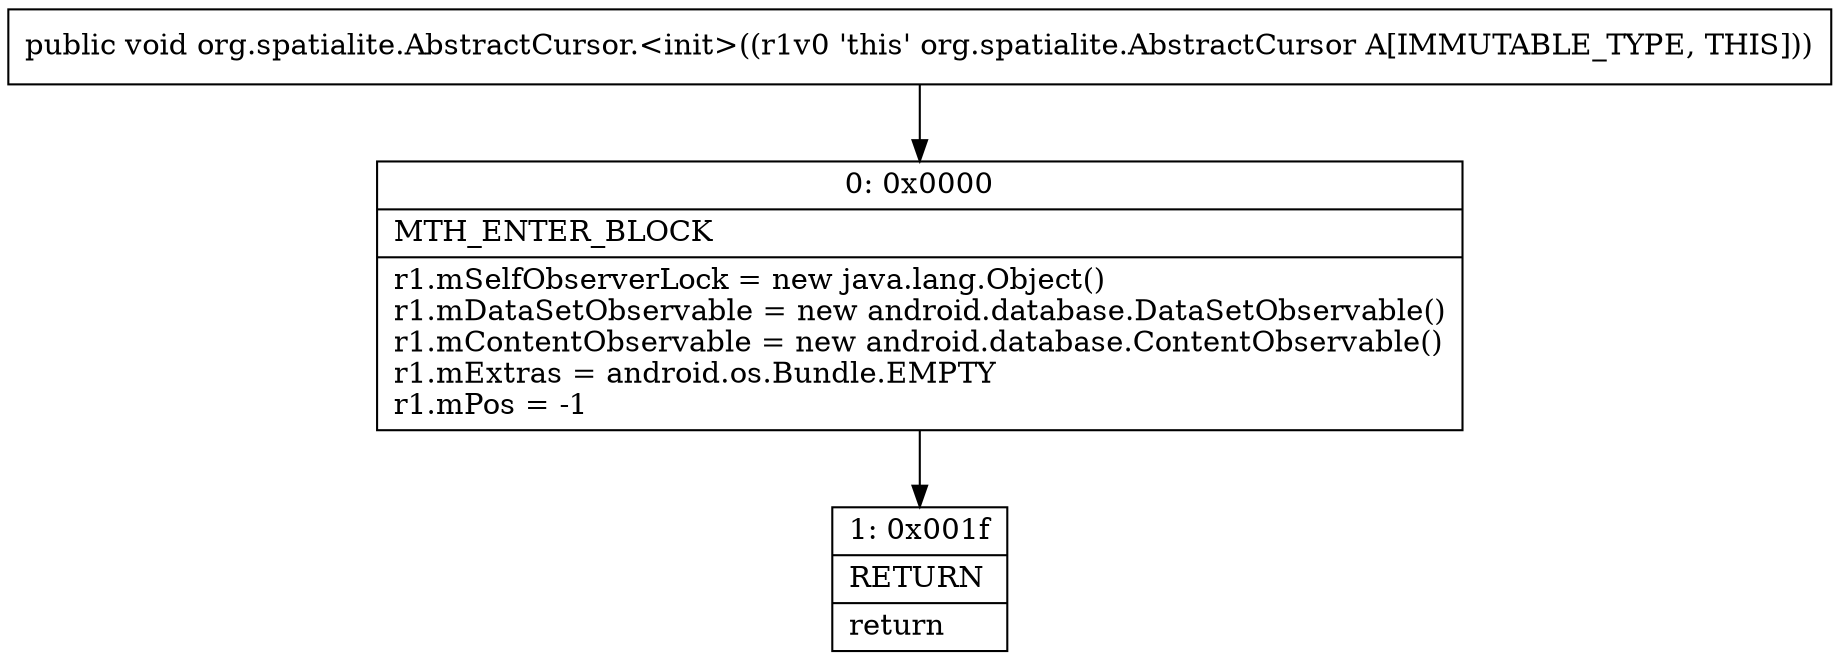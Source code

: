 digraph "CFG fororg.spatialite.AbstractCursor.\<init\>()V" {
Node_0 [shape=record,label="{0\:\ 0x0000|MTH_ENTER_BLOCK\l|r1.mSelfObserverLock = new java.lang.Object()\lr1.mDataSetObservable = new android.database.DataSetObservable()\lr1.mContentObservable = new android.database.ContentObservable()\lr1.mExtras = android.os.Bundle.EMPTY\lr1.mPos = \-1\l}"];
Node_1 [shape=record,label="{1\:\ 0x001f|RETURN\l|return\l}"];
MethodNode[shape=record,label="{public void org.spatialite.AbstractCursor.\<init\>((r1v0 'this' org.spatialite.AbstractCursor A[IMMUTABLE_TYPE, THIS])) }"];
MethodNode -> Node_0;
Node_0 -> Node_1;
}

